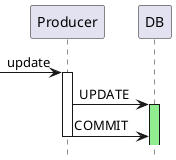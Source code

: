 @startuml
'title Consumer Callback Race vs Produce DB Replication
hide footbox
participant Producer
participant DB

-> Producer++:update
Producer -> DB++#lightgreen : UPDATE

'⭐️uncomment bellow, in chunks
'Producer --> Consumer++: UpdatedEvent {id}

'Consumer->Producer: GET /{id}   **// callback**

'Producer++
'Producer->DB++#lightblue: <font color=red> SELECT
'DB--
'Producer-->Consumer: <font color=red>  old data
'Producer--

Producer -> DB--: COMMIT
Producer--

@enduml